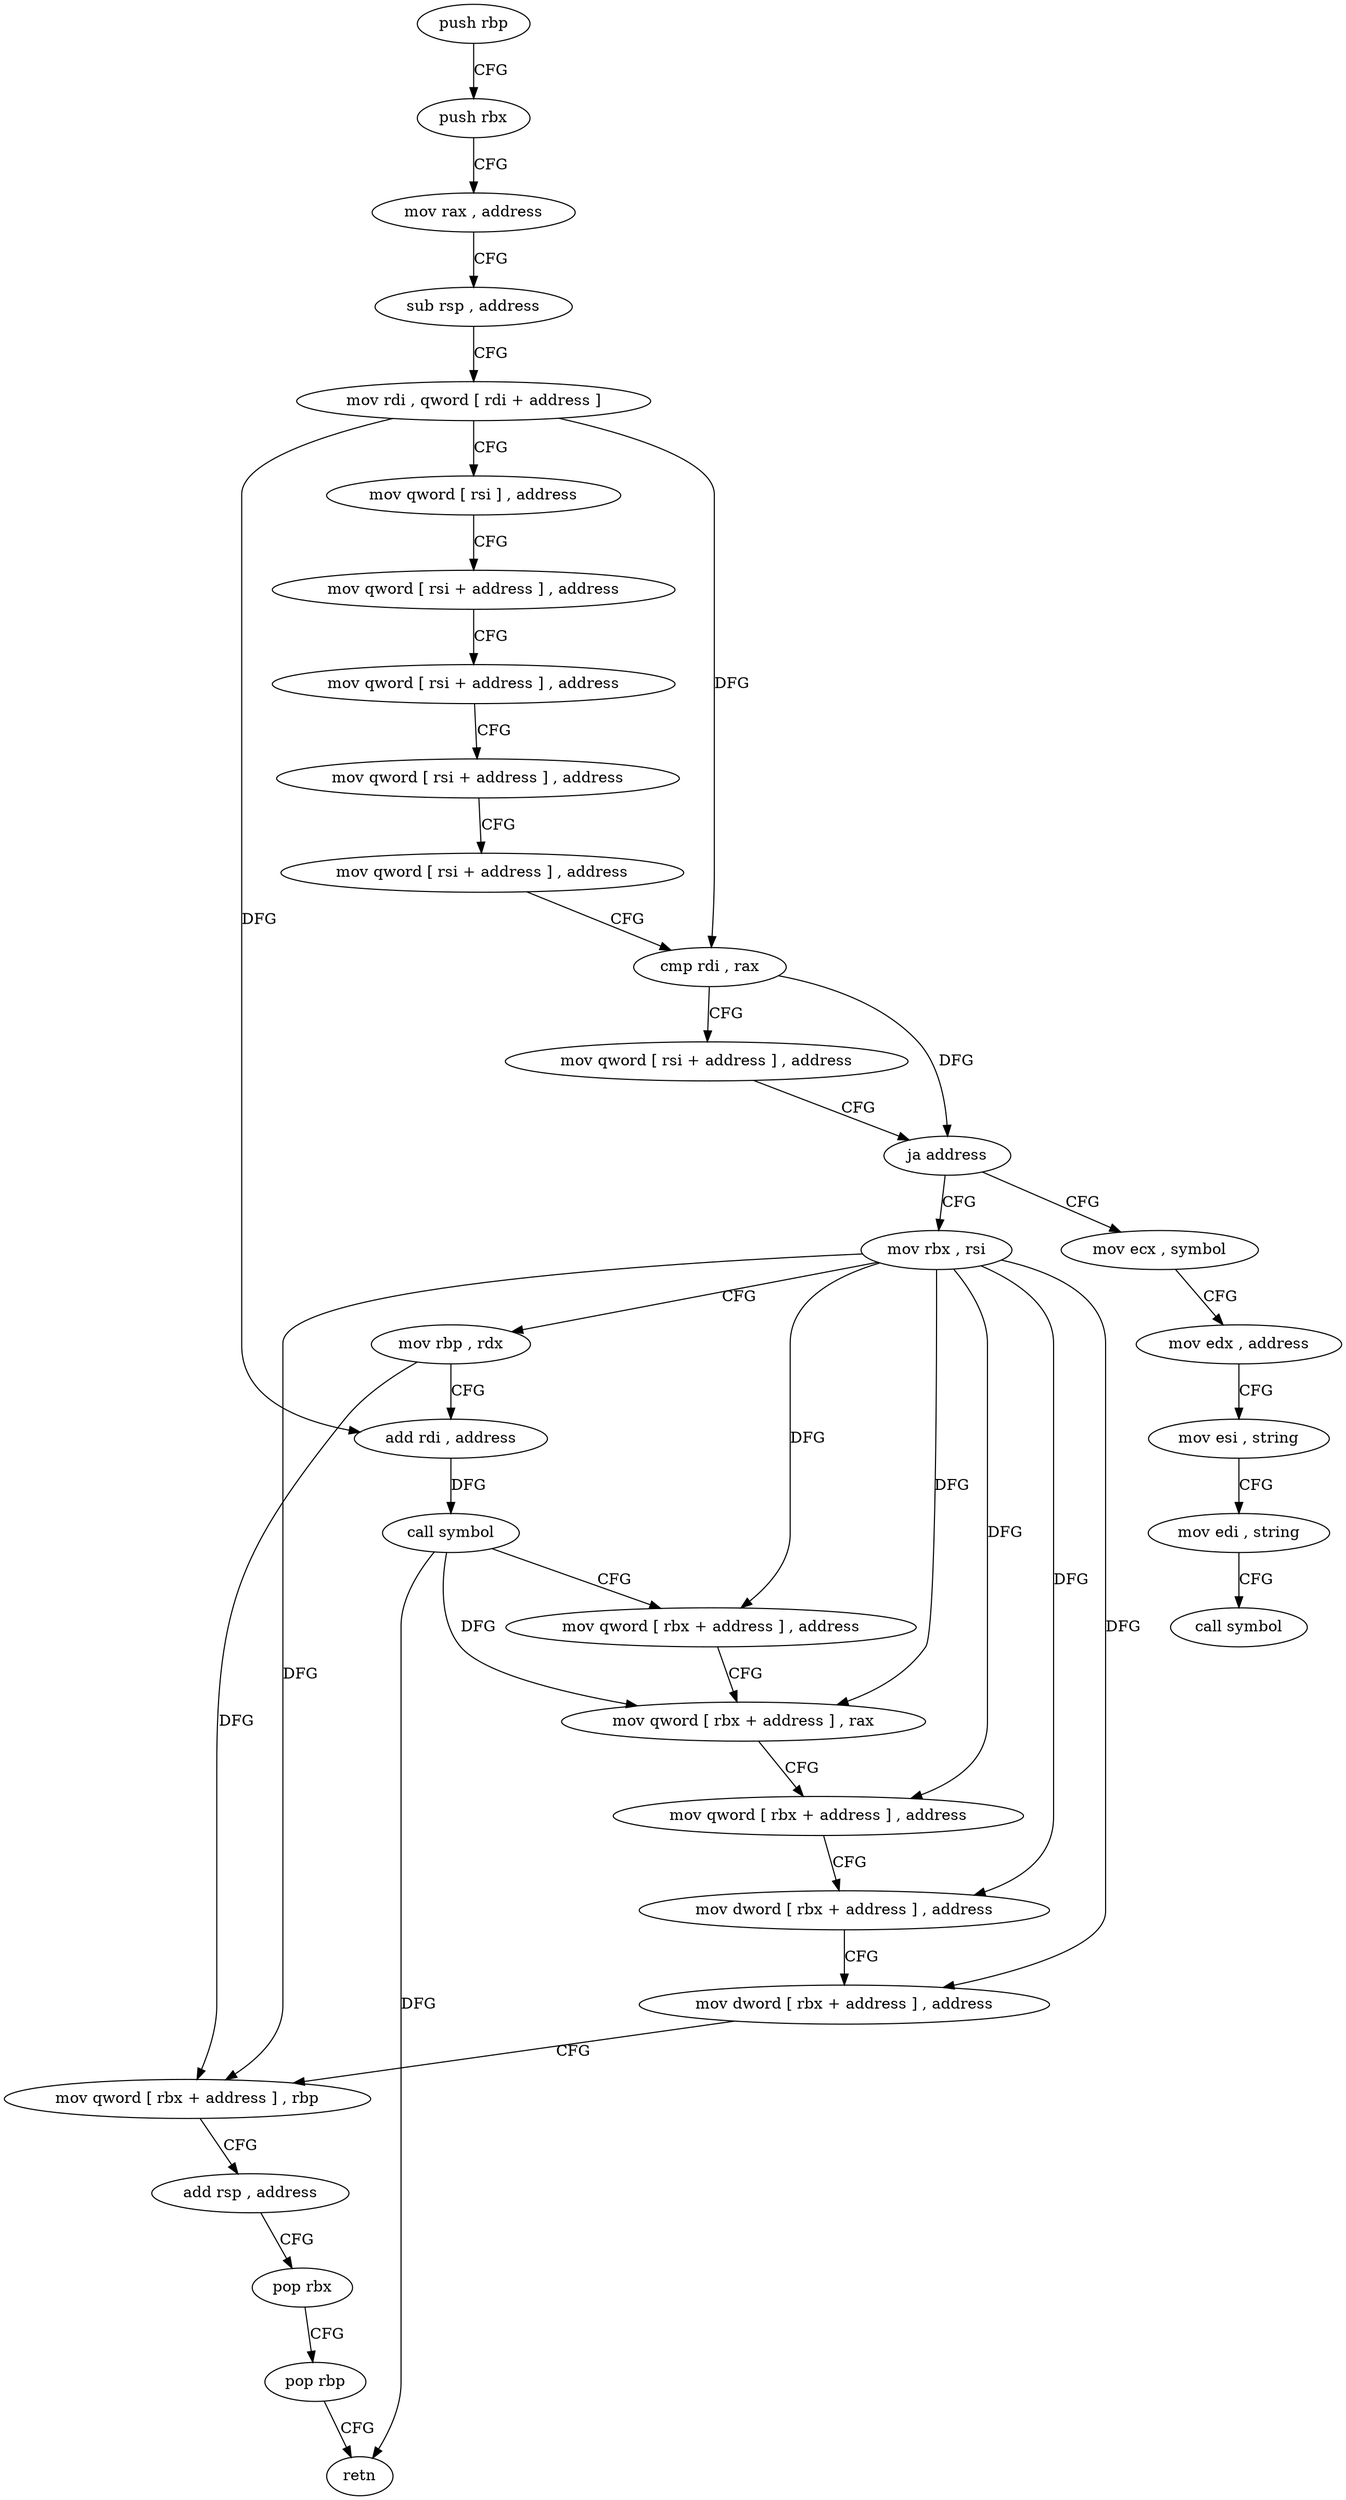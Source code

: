 digraph "func" {
"4260544" [label = "push rbp" ]
"4260545" [label = "push rbx" ]
"4260546" [label = "mov rax , address" ]
"4260556" [label = "sub rsp , address" ]
"4260560" [label = "mov rdi , qword [ rdi + address ]" ]
"4260564" [label = "mov qword [ rsi ] , address" ]
"4260571" [label = "mov qword [ rsi + address ] , address" ]
"4260579" [label = "mov qword [ rsi + address ] , address" ]
"4260587" [label = "mov qword [ rsi + address ] , address" ]
"4260595" [label = "mov qword [ rsi + address ] , address" ]
"4260603" [label = "cmp rdi , rax" ]
"4260606" [label = "mov qword [ rsi + address ] , address" ]
"4260614" [label = "ja address" ]
"4260676" [label = "mov ecx , symbol" ]
"4260616" [label = "mov rbx , rsi" ]
"4260681" [label = "mov edx , address" ]
"4260686" [label = "mov esi , string" ]
"4260691" [label = "mov edi , string" ]
"4260696" [label = "call symbol" ]
"4260619" [label = "mov rbp , rdx" ]
"4260622" [label = "add rdi , address" ]
"4260626" [label = "call symbol" ]
"4260631" [label = "mov qword [ rbx + address ] , address" ]
"4260639" [label = "mov qword [ rbx + address ] , rax" ]
"4260643" [label = "mov qword [ rbx + address ] , address" ]
"4260651" [label = "mov dword [ rbx + address ] , address" ]
"4260658" [label = "mov dword [ rbx + address ] , address" ]
"4260665" [label = "mov qword [ rbx + address ] , rbp" ]
"4260669" [label = "add rsp , address" ]
"4260673" [label = "pop rbx" ]
"4260674" [label = "pop rbp" ]
"4260675" [label = "retn" ]
"4260544" -> "4260545" [ label = "CFG" ]
"4260545" -> "4260546" [ label = "CFG" ]
"4260546" -> "4260556" [ label = "CFG" ]
"4260556" -> "4260560" [ label = "CFG" ]
"4260560" -> "4260564" [ label = "CFG" ]
"4260560" -> "4260603" [ label = "DFG" ]
"4260560" -> "4260622" [ label = "DFG" ]
"4260564" -> "4260571" [ label = "CFG" ]
"4260571" -> "4260579" [ label = "CFG" ]
"4260579" -> "4260587" [ label = "CFG" ]
"4260587" -> "4260595" [ label = "CFG" ]
"4260595" -> "4260603" [ label = "CFG" ]
"4260603" -> "4260606" [ label = "CFG" ]
"4260603" -> "4260614" [ label = "DFG" ]
"4260606" -> "4260614" [ label = "CFG" ]
"4260614" -> "4260676" [ label = "CFG" ]
"4260614" -> "4260616" [ label = "CFG" ]
"4260676" -> "4260681" [ label = "CFG" ]
"4260616" -> "4260619" [ label = "CFG" ]
"4260616" -> "4260631" [ label = "DFG" ]
"4260616" -> "4260639" [ label = "DFG" ]
"4260616" -> "4260643" [ label = "DFG" ]
"4260616" -> "4260651" [ label = "DFG" ]
"4260616" -> "4260658" [ label = "DFG" ]
"4260616" -> "4260665" [ label = "DFG" ]
"4260681" -> "4260686" [ label = "CFG" ]
"4260686" -> "4260691" [ label = "CFG" ]
"4260691" -> "4260696" [ label = "CFG" ]
"4260619" -> "4260622" [ label = "CFG" ]
"4260619" -> "4260665" [ label = "DFG" ]
"4260622" -> "4260626" [ label = "DFG" ]
"4260626" -> "4260631" [ label = "CFG" ]
"4260626" -> "4260639" [ label = "DFG" ]
"4260626" -> "4260675" [ label = "DFG" ]
"4260631" -> "4260639" [ label = "CFG" ]
"4260639" -> "4260643" [ label = "CFG" ]
"4260643" -> "4260651" [ label = "CFG" ]
"4260651" -> "4260658" [ label = "CFG" ]
"4260658" -> "4260665" [ label = "CFG" ]
"4260665" -> "4260669" [ label = "CFG" ]
"4260669" -> "4260673" [ label = "CFG" ]
"4260673" -> "4260674" [ label = "CFG" ]
"4260674" -> "4260675" [ label = "CFG" ]
}
